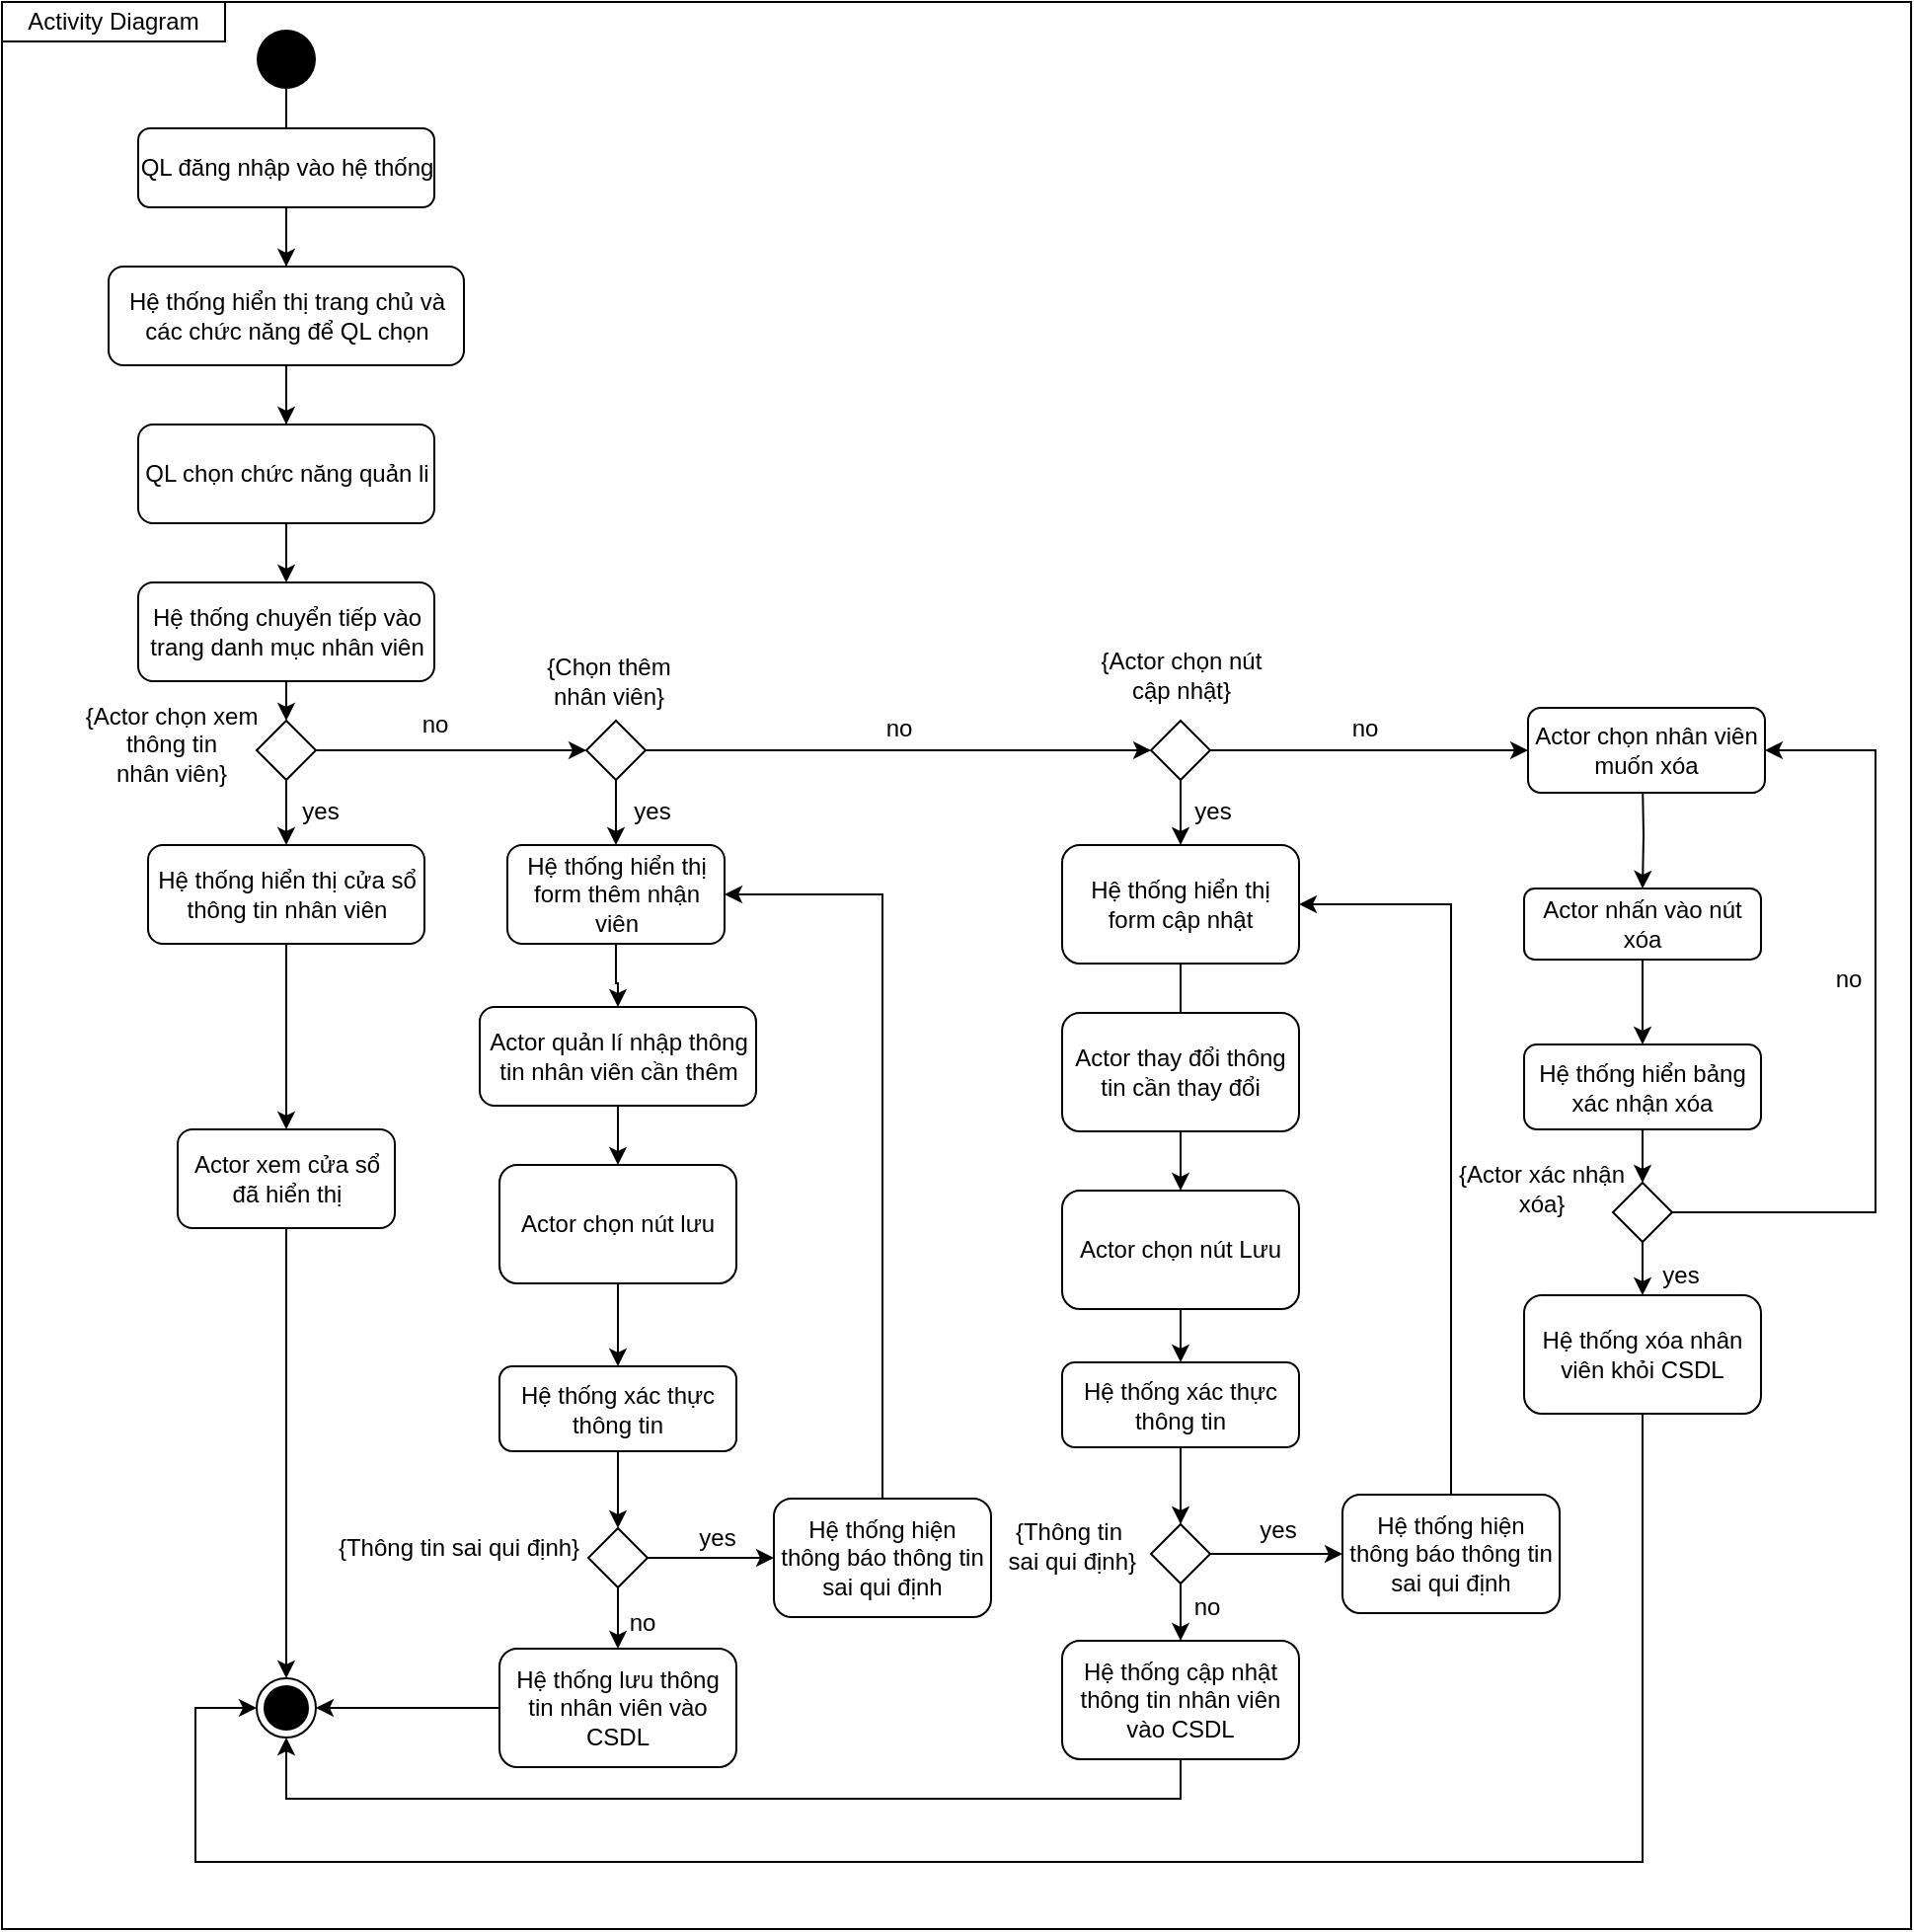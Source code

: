 <mxfile version="13.10.6" type="device"><diagram id="3nrdqDrH962xuJDc1VMT" name="Page-1"><mxGraphModel dx="1973" dy="839" grid="0" gridSize="10" guides="1" tooltips="1" connect="1" arrows="1" fold="1" page="1" pageScale="1" pageWidth="3300" pageHeight="4681" math="0" shadow="0"><root><mxCell id="0"/><mxCell id="1" parent="0"/><mxCell id="4MmdJ6Lw_crdkcWDk5Tx-1" value="" style="rounded=0;whiteSpace=wrap;html=1;fillColor=none;" vertex="1" parent="1"><mxGeometry x="470" y="15" width="967" height="976" as="geometry"/></mxCell><mxCell id="1gD7Wtt1iuwGSDmyFUIk-12" value="" style="edgeStyle=orthogonalEdgeStyle;rounded=0;orthogonalLoop=1;jettySize=auto;html=1;" parent="1" source="1gD7Wtt1iuwGSDmyFUIk-2" target="1gD7Wtt1iuwGSDmyFUIk-4" edge="1"><mxGeometry relative="1" as="geometry"/></mxCell><mxCell id="1gD7Wtt1iuwGSDmyFUIk-2" value="" style="ellipse;fillColor=#000000;strokeColor=none;" parent="1" vertex="1"><mxGeometry x="599" y="29" width="30" height="30" as="geometry"/></mxCell><mxCell id="1gD7Wtt1iuwGSDmyFUIk-11" value="" style="edgeStyle=orthogonalEdgeStyle;rounded=0;orthogonalLoop=1;jettySize=auto;html=1;" parent="1" source="1gD7Wtt1iuwGSDmyFUIk-3" target="1gD7Wtt1iuwGSDmyFUIk-5" edge="1"><mxGeometry relative="1" as="geometry"/></mxCell><mxCell id="1gD7Wtt1iuwGSDmyFUIk-3" value="QL đăng nhập vào hệ thống" style="html=1;perimeterSpacing=0;rounded=1;" parent="1" vertex="1"><mxGeometry x="539" y="79" width="150" height="40" as="geometry"/></mxCell><mxCell id="1gD7Wtt1iuwGSDmyFUIk-10" value="" style="edgeStyle=orthogonalEdgeStyle;rounded=0;orthogonalLoop=1;jettySize=auto;html=1;" parent="1" source="1gD7Wtt1iuwGSDmyFUIk-4" target="1gD7Wtt1iuwGSDmyFUIk-6" edge="1"><mxGeometry relative="1" as="geometry"/></mxCell><mxCell id="1gD7Wtt1iuwGSDmyFUIk-4" value="Hệ thống hiển thị trang chủ và &lt;br&gt;các chức năng để QL chọn" style="html=1;rounded=1;" parent="1" vertex="1"><mxGeometry x="524" y="149" width="180" height="50" as="geometry"/></mxCell><mxCell id="1gD7Wtt1iuwGSDmyFUIk-5" value="QL chọn chức năng quản li" style="html=1;rounded=1;glass=0;" parent="1" vertex="1"><mxGeometry x="539" y="229" width="150" height="50" as="geometry"/></mxCell><mxCell id="r-THqb2IKJLTbyFqXUdH-15" style="edgeStyle=orthogonalEdgeStyle;rounded=0;orthogonalLoop=1;jettySize=auto;html=1;exitX=0.5;exitY=1;exitDx=0;exitDy=0;entryX=0.5;entryY=0;entryDx=0;entryDy=0;" parent="1" source="1gD7Wtt1iuwGSDmyFUIk-6" target="r-THqb2IKJLTbyFqXUdH-11" edge="1"><mxGeometry relative="1" as="geometry"/></mxCell><mxCell id="1gD7Wtt1iuwGSDmyFUIk-6" value="Hệ thống chuyển tiếp vào &lt;br&gt;trang danh mục nhân viên" style="html=1;rounded=1;" parent="1" vertex="1"><mxGeometry x="539" y="309" width="150" height="50" as="geometry"/></mxCell><mxCell id="r-THqb2IKJLTbyFqXUdH-23" style="edgeStyle=orthogonalEdgeStyle;rounded=0;orthogonalLoop=1;jettySize=auto;html=1;exitX=0.5;exitY=1;exitDx=0;exitDy=0;entryX=0.5;entryY=0;entryDx=0;entryDy=0;" parent="1" source="1gD7Wtt1iuwGSDmyFUIk-7" target="1gD7Wtt1iuwGSDmyFUIk-29" edge="1"><mxGeometry relative="1" as="geometry"/></mxCell><mxCell id="r-THqb2IKJLTbyFqXUdH-46" style="edgeStyle=orthogonalEdgeStyle;rounded=0;orthogonalLoop=1;jettySize=auto;html=1;exitX=1;exitY=0.5;exitDx=0;exitDy=0;entryX=0;entryY=0.5;entryDx=0;entryDy=0;" parent="1" source="1gD7Wtt1iuwGSDmyFUIk-7" target="1gD7Wtt1iuwGSDmyFUIk-18" edge="1"><mxGeometry relative="1" as="geometry"/></mxCell><mxCell id="1gD7Wtt1iuwGSDmyFUIk-7" value="" style="rhombus;" parent="1" vertex="1"><mxGeometry x="766" y="379" width="30" height="30" as="geometry"/></mxCell><mxCell id="1gD7Wtt1iuwGSDmyFUIk-26" value="" style="edgeStyle=orthogonalEdgeStyle;rounded=0;orthogonalLoop=1;jettySize=auto;html=1;" parent="1" source="1gD7Wtt1iuwGSDmyFUIk-14" target="1gD7Wtt1iuwGSDmyFUIk-21" edge="1"><mxGeometry relative="1" as="geometry"/></mxCell><mxCell id="1gD7Wtt1iuwGSDmyFUIk-14" value="Hệ thống hiển thị cửa sổ &lt;br&gt;thông tin nhân viên" style="html=1;rounded=1;" parent="1" vertex="1"><mxGeometry x="544" y="442" width="140" height="50" as="geometry"/></mxCell><mxCell id="r-THqb2IKJLTbyFqXUdH-47" style="edgeStyle=orthogonalEdgeStyle;rounded=0;orthogonalLoop=1;jettySize=auto;html=1;exitX=0.5;exitY=1;exitDx=0;exitDy=0;entryX=0.5;entryY=0;entryDx=0;entryDy=0;" parent="1" source="1gD7Wtt1iuwGSDmyFUIk-18" target="1gD7Wtt1iuwGSDmyFUIk-52" edge="1"><mxGeometry relative="1" as="geometry"/></mxCell><mxCell id="r-THqb2IKJLTbyFqXUdH-59" value="" style="edgeStyle=orthogonalEdgeStyle;rounded=0;orthogonalLoop=1;jettySize=auto;html=1;entryX=0;entryY=0.5;entryDx=0;entryDy=0;" parent="1" source="1gD7Wtt1iuwGSDmyFUIk-18" target="r-THqb2IKJLTbyFqXUdH-71" edge="1"><mxGeometry relative="1" as="geometry"><mxPoint x="1268" y="431" as="targetPoint"/></mxGeometry></mxCell><mxCell id="1gD7Wtt1iuwGSDmyFUIk-18" value="" style="rhombus;" parent="1" vertex="1"><mxGeometry x="1052" y="379" width="30" height="30" as="geometry"/></mxCell><mxCell id="1gD7Wtt1iuwGSDmyFUIk-23" value="" style="edgeStyle=orthogonalEdgeStyle;rounded=0;orthogonalLoop=1;jettySize=auto;html=1;entryX=0.5;entryY=0;entryDx=0;entryDy=0;" parent="1" source="1gD7Wtt1iuwGSDmyFUIk-21" target="1gD7Wtt1iuwGSDmyFUIk-24" edge="1"><mxGeometry relative="1" as="geometry"><mxPoint x="614" y="749" as="targetPoint"/></mxGeometry></mxCell><mxCell id="1gD7Wtt1iuwGSDmyFUIk-21" value="Actor xem cửa sổ &lt;br&gt;đã hiển thị" style="html=1;rounded=1;" parent="1" vertex="1"><mxGeometry x="559" y="586" width="110" height="50" as="geometry"/></mxCell><mxCell id="1gD7Wtt1iuwGSDmyFUIk-24" value="" style="ellipse;html=1;shape=endState;fillColor=#000000;strokeColor=#000000;" parent="1" vertex="1"><mxGeometry x="599" y="864" width="30" height="30" as="geometry"/></mxCell><mxCell id="1gD7Wtt1iuwGSDmyFUIk-27" value="{Chọn thêm &lt;br&gt;nhân viên}" style="text;html=1;align=center;verticalAlign=middle;resizable=0;points=[];autosize=1;" parent="1" vertex="1"><mxGeometry x="737" y="344" width="80" height="30" as="geometry"/></mxCell><mxCell id="1gD7Wtt1iuwGSDmyFUIk-36" value="" style="edgeStyle=orthogonalEdgeStyle;rounded=0;orthogonalLoop=1;jettySize=auto;html=1;" parent="1" source="1gD7Wtt1iuwGSDmyFUIk-29" target="1gD7Wtt1iuwGSDmyFUIk-33" edge="1"><mxGeometry relative="1" as="geometry"/></mxCell><mxCell id="1gD7Wtt1iuwGSDmyFUIk-29" value="Hệ thống hiển thị&lt;br&gt;form thêm nhận &lt;br&gt;viên" style="html=1;rounded=1;" parent="1" vertex="1"><mxGeometry x="726" y="442" width="110" height="50" as="geometry"/></mxCell><mxCell id="1gD7Wtt1iuwGSDmyFUIk-35" value="" style="edgeStyle=orthogonalEdgeStyle;rounded=0;orthogonalLoop=1;jettySize=auto;html=1;" parent="1" source="1gD7Wtt1iuwGSDmyFUIk-33" target="1gD7Wtt1iuwGSDmyFUIk-34" edge="1"><mxGeometry relative="1" as="geometry"/></mxCell><mxCell id="1gD7Wtt1iuwGSDmyFUIk-33" value="Actor quản lí nhập thông&lt;br&gt;tin nhân viên cần thêm" style="html=1;rounded=1;" parent="1" vertex="1"><mxGeometry x="712" y="524" width="140" height="50" as="geometry"/></mxCell><mxCell id="r-THqb2IKJLTbyFqXUdH-5" value="" style="edgeStyle=orthogonalEdgeStyle;rounded=0;orthogonalLoop=1;jettySize=auto;html=1;" parent="1" source="1gD7Wtt1iuwGSDmyFUIk-34" target="r-THqb2IKJLTbyFqXUdH-4" edge="1"><mxGeometry relative="1" as="geometry"/></mxCell><mxCell id="1gD7Wtt1iuwGSDmyFUIk-34" value="Actor chọn nút lưu" style="whiteSpace=wrap;html=1;rounded=1;" parent="1" vertex="1"><mxGeometry x="722" y="604" width="120" height="60" as="geometry"/></mxCell><mxCell id="1gD7Wtt1iuwGSDmyFUIk-47" value="" style="edgeStyle=orthogonalEdgeStyle;rounded=0;orthogonalLoop=1;jettySize=auto;html=1;" parent="1" source="1gD7Wtt1iuwGSDmyFUIk-38" target="1gD7Wtt1iuwGSDmyFUIk-46" edge="1"><mxGeometry relative="1" as="geometry"/></mxCell><mxCell id="r-THqb2IKJLTbyFqXUdH-8" style="edgeStyle=orthogonalEdgeStyle;rounded=0;orthogonalLoop=1;jettySize=auto;html=1;exitX=1;exitY=0.5;exitDx=0;exitDy=0;entryX=0;entryY=0.5;entryDx=0;entryDy=0;" parent="1" source="1gD7Wtt1iuwGSDmyFUIk-38" target="r-THqb2IKJLTbyFqXUdH-7" edge="1"><mxGeometry relative="1" as="geometry"/></mxCell><mxCell id="1gD7Wtt1iuwGSDmyFUIk-38" value="" style="rhombus;" parent="1" vertex="1"><mxGeometry x="767" y="788" width="30" height="30" as="geometry"/></mxCell><mxCell id="1gD7Wtt1iuwGSDmyFUIk-43" value="{Thông tin sai qui định}" style="text;html=1;align=center;verticalAlign=middle;resizable=0;points=[];autosize=1;" parent="1" vertex="1"><mxGeometry x="635" y="789" width="132" height="18" as="geometry"/></mxCell><mxCell id="1gD7Wtt1iuwGSDmyFUIk-44" value="no" style="text;html=1;align=center;verticalAlign=middle;resizable=0;points=[];autosize=1;" parent="1" vertex="1"><mxGeometry x="779" y="826" width="30" height="20" as="geometry"/></mxCell><mxCell id="r-THqb2IKJLTbyFqXUdH-24" value="" style="edgeStyle=orthogonalEdgeStyle;rounded=0;orthogonalLoop=1;jettySize=auto;html=1;" parent="1" source="1gD7Wtt1iuwGSDmyFUIk-46" target="1gD7Wtt1iuwGSDmyFUIk-24" edge="1"><mxGeometry relative="1" as="geometry"/></mxCell><mxCell id="1gD7Wtt1iuwGSDmyFUIk-46" value="Hệ thống lưu thông tin nhân viên vào CSDL" style="whiteSpace=wrap;html=1;rounded=1;" parent="1" vertex="1"><mxGeometry x="722" y="849" width="120" height="60" as="geometry"/></mxCell><mxCell id="1gD7Wtt1iuwGSDmyFUIk-49" value="yes" style="text;html=1;align=center;verticalAlign=middle;resizable=0;points=[];autosize=1;" parent="1" vertex="1"><mxGeometry x="817" y="783" width="30" height="20" as="geometry"/></mxCell><mxCell id="1gD7Wtt1iuwGSDmyFUIk-61" value="" style="edgeStyle=orthogonalEdgeStyle;rounded=0;orthogonalLoop=1;jettySize=auto;html=1;" parent="1" source="1gD7Wtt1iuwGSDmyFUIk-52" target="1gD7Wtt1iuwGSDmyFUIk-56" edge="1"><mxGeometry relative="1" as="geometry"/></mxCell><mxCell id="1gD7Wtt1iuwGSDmyFUIk-52" value="Hệ thống hiển thị form cập nhật" style="whiteSpace=wrap;html=1;glass=0;rounded=1;" parent="1" vertex="1"><mxGeometry x="1007" y="442" width="120" height="60" as="geometry"/></mxCell><mxCell id="1gD7Wtt1iuwGSDmyFUIk-54" value="Actor thay đổi thông tin cần thay đổi" style="whiteSpace=wrap;html=1;rounded=1;" parent="1" vertex="1"><mxGeometry x="1007" y="527" width="120" height="60" as="geometry"/></mxCell><mxCell id="r-THqb2IKJLTbyFqXUdH-37" style="edgeStyle=orthogonalEdgeStyle;rounded=0;orthogonalLoop=1;jettySize=auto;html=1;exitX=0.5;exitY=1;exitDx=0;exitDy=0;entryX=0.5;entryY=0;entryDx=0;entryDy=0;" parent="1" source="1gD7Wtt1iuwGSDmyFUIk-56" target="r-THqb2IKJLTbyFqXUdH-33" edge="1"><mxGeometry relative="1" as="geometry"/></mxCell><mxCell id="1gD7Wtt1iuwGSDmyFUIk-56" value="Actor chọn nút Lưu" style="whiteSpace=wrap;html=1;rounded=1;" parent="1" vertex="1"><mxGeometry x="1007" y="617" width="120" height="60" as="geometry"/></mxCell><mxCell id="r-THqb2IKJLTbyFqXUdH-48" style="edgeStyle=orthogonalEdgeStyle;rounded=0;orthogonalLoop=1;jettySize=auto;html=1;exitX=0.5;exitY=1;exitDx=0;exitDy=0;entryX=0.5;entryY=1;entryDx=0;entryDy=0;" parent="1" source="1gD7Wtt1iuwGSDmyFUIk-67" target="1gD7Wtt1iuwGSDmyFUIk-24" edge="1"><mxGeometry relative="1" as="geometry"/></mxCell><mxCell id="1gD7Wtt1iuwGSDmyFUIk-67" value="Hệ thống cập nhật thông tin nhân viên vào CSDL" style="whiteSpace=wrap;html=1;rounded=1;" parent="1" vertex="1"><mxGeometry x="1007" y="845" width="120" height="60" as="geometry"/></mxCell><mxCell id="r-THqb2IKJLTbyFqXUdH-1" value="yes" style="text;html=1;align=center;verticalAlign=middle;resizable=0;points=[];autosize=1;" parent="1" vertex="1"><mxGeometry x="616" y="415" width="30" height="20" as="geometry"/></mxCell><mxCell id="r-THqb2IKJLTbyFqXUdH-10" style="edgeStyle=orthogonalEdgeStyle;rounded=0;orthogonalLoop=1;jettySize=auto;html=1;exitX=0.5;exitY=1;exitDx=0;exitDy=0;entryX=0.5;entryY=0;entryDx=0;entryDy=0;" parent="1" source="r-THqb2IKJLTbyFqXUdH-4" target="1gD7Wtt1iuwGSDmyFUIk-38" edge="1"><mxGeometry relative="1" as="geometry"/></mxCell><mxCell id="r-THqb2IKJLTbyFqXUdH-4" value="Hệ thống xác thực thông tin" style="rounded=1;whiteSpace=wrap;html=1;glass=0;strokeColor=#000000;fillColor=#ffffff;gradientColor=none;" parent="1" vertex="1"><mxGeometry x="722" y="706" width="120" height="43" as="geometry"/></mxCell><mxCell id="r-THqb2IKJLTbyFqXUdH-9" style="edgeStyle=orthogonalEdgeStyle;rounded=0;orthogonalLoop=1;jettySize=auto;html=1;exitX=0.5;exitY=0;exitDx=0;exitDy=0;entryX=1;entryY=0.5;entryDx=0;entryDy=0;" parent="1" source="r-THqb2IKJLTbyFqXUdH-7" target="1gD7Wtt1iuwGSDmyFUIk-29" edge="1"><mxGeometry relative="1" as="geometry"><mxPoint x="921.833" y="478.5" as="targetPoint"/></mxGeometry></mxCell><mxCell id="r-THqb2IKJLTbyFqXUdH-7" value="Hệ thống hiện thông báo thông tin sai qui định" style="rounded=1;whiteSpace=wrap;html=1;glass=0;strokeColor=#000000;fillColor=#ffffff;gradientColor=none;" parent="1" vertex="1"><mxGeometry x="861" y="773" width="110" height="60" as="geometry"/></mxCell><mxCell id="r-THqb2IKJLTbyFqXUdH-16" style="edgeStyle=orthogonalEdgeStyle;rounded=0;orthogonalLoop=1;jettySize=auto;html=1;exitX=0.5;exitY=1;exitDx=0;exitDy=0;entryX=0.5;entryY=0;entryDx=0;entryDy=0;" parent="1" source="r-THqb2IKJLTbyFqXUdH-11" target="1gD7Wtt1iuwGSDmyFUIk-14" edge="1"><mxGeometry relative="1" as="geometry"><mxPoint x="614" y="439" as="targetPoint"/></mxGeometry></mxCell><mxCell id="r-THqb2IKJLTbyFqXUdH-21" value="" style="edgeStyle=orthogonalEdgeStyle;rounded=0;orthogonalLoop=1;jettySize=auto;html=1;" parent="1" source="r-THqb2IKJLTbyFqXUdH-11" target="1gD7Wtt1iuwGSDmyFUIk-7" edge="1"><mxGeometry relative="1" as="geometry"/></mxCell><mxCell id="r-THqb2IKJLTbyFqXUdH-11" value="" style="rhombus;rounded=0;glass=0;strokeColor=#000000;fillColor=#ffffff;gradientColor=none;" parent="1" vertex="1"><mxGeometry x="599" y="379" width="30" height="30" as="geometry"/></mxCell><mxCell id="r-THqb2IKJLTbyFqXUdH-14" value="{Actor chọn xem thông tin &lt;br&gt;nhân viên}" style="text;html=1;strokeColor=none;fillColor=none;align=center;verticalAlign=middle;whiteSpace=wrap;rounded=0;glass=0;" parent="1" vertex="1"><mxGeometry x="499" y="381" width="114" height="20" as="geometry"/></mxCell><mxCell id="r-THqb2IKJLTbyFqXUdH-26" value="yes" style="text;html=1;align=center;verticalAlign=middle;resizable=0;points=[];autosize=1;" parent="1" vertex="1"><mxGeometry x="784" y="415" width="30" height="20" as="geometry"/></mxCell><mxCell id="r-THqb2IKJLTbyFqXUdH-27" value="no" style="text;html=1;align=center;verticalAlign=middle;resizable=0;points=[];autosize=1;" parent="1" vertex="1"><mxGeometry x="674" y="371" width="30" height="20" as="geometry"/></mxCell><mxCell id="r-THqb2IKJLTbyFqXUdH-31" value="{Actor chọn nút cập nhật}" style="text;html=1;strokeColor=none;fillColor=none;align=center;verticalAlign=middle;whiteSpace=wrap;rounded=0;glass=0;" parent="1" vertex="1"><mxGeometry x="1019.5" y="346" width="95" height="20" as="geometry"/></mxCell><mxCell id="r-THqb2IKJLTbyFqXUdH-39" style="edgeStyle=orthogonalEdgeStyle;rounded=0;orthogonalLoop=1;jettySize=auto;html=1;exitX=0.5;exitY=1;exitDx=0;exitDy=0;entryX=0.5;entryY=0;entryDx=0;entryDy=0;" parent="1" source="r-THqb2IKJLTbyFqXUdH-32" target="1gD7Wtt1iuwGSDmyFUIk-67" edge="1"><mxGeometry relative="1" as="geometry"/></mxCell><mxCell id="r-THqb2IKJLTbyFqXUdH-32" value="" style="rhombus;" parent="1" vertex="1"><mxGeometry x="1052" y="786" width="30" height="30" as="geometry"/></mxCell><mxCell id="r-THqb2IKJLTbyFqXUdH-38" style="edgeStyle=orthogonalEdgeStyle;rounded=0;orthogonalLoop=1;jettySize=auto;html=1;exitX=0.5;exitY=1;exitDx=0;exitDy=0;entryX=0.5;entryY=0;entryDx=0;entryDy=0;" parent="1" source="r-THqb2IKJLTbyFqXUdH-33" target="r-THqb2IKJLTbyFqXUdH-32" edge="1"><mxGeometry relative="1" as="geometry"/></mxCell><mxCell id="r-THqb2IKJLTbyFqXUdH-33" value="Hệ thống xác thực thông tin" style="rounded=1;whiteSpace=wrap;html=1;glass=0;strokeColor=#000000;fillColor=#ffffff;gradientColor=none;" parent="1" vertex="1"><mxGeometry x="1007" y="704" width="120" height="43" as="geometry"/></mxCell><mxCell id="r-THqb2IKJLTbyFqXUdH-34" value="{Thông tin&lt;br&gt;&amp;nbsp;sai qui định}" style="text;html=1;align=center;verticalAlign=middle;resizable=0;points=[];autosize=1;" parent="1" vertex="1"><mxGeometry x="971" y="781" width="78" height="31" as="geometry"/></mxCell><mxCell id="r-THqb2IKJLTbyFqXUdH-40" style="edgeStyle=orthogonalEdgeStyle;rounded=0;orthogonalLoop=1;jettySize=auto;html=1;exitX=1;exitY=0.5;exitDx=0;exitDy=0;entryX=0;entryY=0.5;entryDx=0;entryDy=0;" parent="1" source="r-THqb2IKJLTbyFqXUdH-32" target="r-THqb2IKJLTbyFqXUdH-44" edge="1"><mxGeometry relative="1" as="geometry"><mxPoint x="1180" y="872" as="sourcePoint"/></mxGeometry></mxCell><mxCell id="r-THqb2IKJLTbyFqXUdH-41" value="no" style="text;html=1;align=center;verticalAlign=middle;resizable=0;points=[];autosize=1;" parent="1" vertex="1"><mxGeometry x="1065" y="818" width="30" height="20" as="geometry"/></mxCell><mxCell id="r-THqb2IKJLTbyFqXUdH-42" value="yes" style="text;html=1;align=center;verticalAlign=middle;resizable=0;points=[];autosize=1;" parent="1" vertex="1"><mxGeometry x="1101" y="778.5" width="30" height="20" as="geometry"/></mxCell><mxCell id="r-THqb2IKJLTbyFqXUdH-43" style="edgeStyle=orthogonalEdgeStyle;rounded=0;orthogonalLoop=1;jettySize=auto;html=1;exitX=0.5;exitY=0;exitDx=0;exitDy=0;entryX=1;entryY=0.5;entryDx=0;entryDy=0;" parent="1" source="r-THqb2IKJLTbyFqXUdH-44" target="1gD7Wtt1iuwGSDmyFUIk-52" edge="1"><mxGeometry relative="1" as="geometry"><mxPoint x="1219" y="536" as="targetPoint"/></mxGeometry></mxCell><mxCell id="r-THqb2IKJLTbyFqXUdH-44" value="Hệ thống hiện thông báo thông tin sai qui định" style="rounded=1;whiteSpace=wrap;html=1;glass=0;strokeColor=#000000;fillColor=#ffffff;gradientColor=none;" parent="1" vertex="1"><mxGeometry x="1149" y="771" width="110" height="60" as="geometry"/></mxCell><mxCell id="r-THqb2IKJLTbyFqXUdH-61" value="" style="edgeStyle=orthogonalEdgeStyle;rounded=0;orthogonalLoop=1;jettySize=auto;html=1;" parent="1" target="r-THqb2IKJLTbyFqXUdH-52" edge="1"><mxGeometry relative="1" as="geometry"><mxPoint x="1301" y="409" as="sourcePoint"/></mxGeometry></mxCell><mxCell id="r-THqb2IKJLTbyFqXUdH-62" value="" style="edgeStyle=orthogonalEdgeStyle;rounded=0;orthogonalLoop=1;jettySize=auto;html=1;" parent="1" source="r-THqb2IKJLTbyFqXUdH-52" target="r-THqb2IKJLTbyFqXUdH-53" edge="1"><mxGeometry relative="1" as="geometry"/></mxCell><mxCell id="r-THqb2IKJLTbyFqXUdH-52" value="Actor nhấn vào nút xóa" style="rounded=1;whiteSpace=wrap;html=1;glass=0;strokeColor=#000000;fillColor=#ffffff;gradientColor=none;" parent="1" vertex="1"><mxGeometry x="1241" y="464" width="120" height="36" as="geometry"/></mxCell><mxCell id="r-THqb2IKJLTbyFqXUdH-65" style="edgeStyle=orthogonalEdgeStyle;rounded=0;orthogonalLoop=1;jettySize=auto;html=1;exitX=0.5;exitY=1;exitDx=0;exitDy=0;entryX=0.5;entryY=0;entryDx=0;entryDy=0;" parent="1" source="r-THqb2IKJLTbyFqXUdH-53" target="r-THqb2IKJLTbyFqXUdH-56" edge="1"><mxGeometry relative="1" as="geometry"/></mxCell><mxCell id="r-THqb2IKJLTbyFqXUdH-53" value="Hệ thống hiển bảng xác nhận xóa" style="rounded=1;whiteSpace=wrap;html=1;glass=0;strokeColor=#000000;fillColor=#ffffff;gradientColor=none;" parent="1" vertex="1"><mxGeometry x="1241" y="543" width="120" height="43" as="geometry"/></mxCell><mxCell id="r-THqb2IKJLTbyFqXUdH-67" value="" style="edgeStyle=orthogonalEdgeStyle;rounded=0;orthogonalLoop=1;jettySize=auto;html=1;" parent="1" source="r-THqb2IKJLTbyFqXUdH-56" target="r-THqb2IKJLTbyFqXUdH-66" edge="1"><mxGeometry relative="1" as="geometry"/></mxCell><mxCell id="r-THqb2IKJLTbyFqXUdH-68" style="edgeStyle=orthogonalEdgeStyle;rounded=0;orthogonalLoop=1;jettySize=auto;html=1;exitX=1;exitY=0.5;exitDx=0;exitDy=0;entryX=1;entryY=0.5;entryDx=0;entryDy=0;" parent="1" source="r-THqb2IKJLTbyFqXUdH-56" target="r-THqb2IKJLTbyFqXUdH-71" edge="1"><mxGeometry relative="1" as="geometry"><Array as="points"><mxPoint x="1419" y="628"/><mxPoint x="1419" y="394"/></Array></mxGeometry></mxCell><mxCell id="r-THqb2IKJLTbyFqXUdH-56" value="" style="rhombus;rounded=0;glass=0;strokeColor=#000000;fillColor=#ffffff;gradientColor=none;" parent="1" vertex="1"><mxGeometry x="1286" y="613" width="30" height="30" as="geometry"/></mxCell><mxCell id="r-THqb2IKJLTbyFqXUdH-57" value="{Actor xác nhận xóa}" style="text;html=1;strokeColor=none;fillColor=none;align=center;verticalAlign=middle;whiteSpace=wrap;rounded=0;glass=0;" parent="1" vertex="1"><mxGeometry x="1199" y="606" width="102" height="20" as="geometry"/></mxCell><mxCell id="r-THqb2IKJLTbyFqXUdH-76" style="edgeStyle=orthogonalEdgeStyle;rounded=0;orthogonalLoop=1;jettySize=auto;html=1;exitX=0.5;exitY=1;exitDx=0;exitDy=0;entryX=0;entryY=0.5;entryDx=0;entryDy=0;" parent="1" source="r-THqb2IKJLTbyFqXUdH-66" target="1gD7Wtt1iuwGSDmyFUIk-24" edge="1"><mxGeometry relative="1" as="geometry"><mxPoint x="541" y="908" as="targetPoint"/><Array as="points"><mxPoint x="1301" y="957"/><mxPoint x="568" y="957"/><mxPoint x="568" y="879"/></Array></mxGeometry></mxCell><mxCell id="r-THqb2IKJLTbyFqXUdH-66" value="Hệ thống xóa nhân viên khỏi CSDL" style="rounded=1;whiteSpace=wrap;html=1;glass=0;strokeColor=#000000;fillColor=#ffffff;gradientColor=none;" parent="1" vertex="1"><mxGeometry x="1241" y="670" width="120" height="60" as="geometry"/></mxCell><mxCell id="r-THqb2IKJLTbyFqXUdH-69" value="yes" style="text;html=1;align=center;verticalAlign=middle;resizable=0;points=[];autosize=1;" parent="1" vertex="1"><mxGeometry x="1068" y="415" width="30" height="20" as="geometry"/></mxCell><mxCell id="r-THqb2IKJLTbyFqXUdH-71" value="Actor chọn nhân viên muốn xóa" style="rounded=1;whiteSpace=wrap;html=1;glass=0;strokeColor=#000000;fillColor=#ffffff;gradientColor=none;" parent="1" vertex="1"><mxGeometry x="1243" y="372.5" width="120" height="43" as="geometry"/></mxCell><mxCell id="r-THqb2IKJLTbyFqXUdH-72" value="yes" style="text;html=1;align=center;verticalAlign=middle;resizable=0;points=[];autosize=1;" parent="1" vertex="1"><mxGeometry x="1305" y="650" width="30" height="20" as="geometry"/></mxCell><mxCell id="r-THqb2IKJLTbyFqXUdH-73" value="no" style="text;html=1;align=center;verticalAlign=middle;resizable=0;points=[];autosize=1;" parent="1" vertex="1"><mxGeometry x="909" y="372.5" width="30" height="20" as="geometry"/></mxCell><mxCell id="r-THqb2IKJLTbyFqXUdH-74" value="no" style="text;html=1;align=center;verticalAlign=middle;resizable=0;points=[];autosize=1;" parent="1" vertex="1"><mxGeometry x="1145" y="372.5" width="30" height="20" as="geometry"/></mxCell><mxCell id="r-THqb2IKJLTbyFqXUdH-75" value="no" style="text;html=1;align=center;verticalAlign=middle;resizable=0;points=[];autosize=1;" parent="1" vertex="1"><mxGeometry x="1390" y="500" width="30" height="20" as="geometry"/></mxCell><mxCell id="4MmdJ6Lw_crdkcWDk5Tx-2" value="Activity Diagram" style="rounded=0;whiteSpace=wrap;html=1;fillColor=none;" vertex="1" parent="1"><mxGeometry x="470" y="15" width="113" height="20" as="geometry"/></mxCell></root></mxGraphModel></diagram></mxfile>